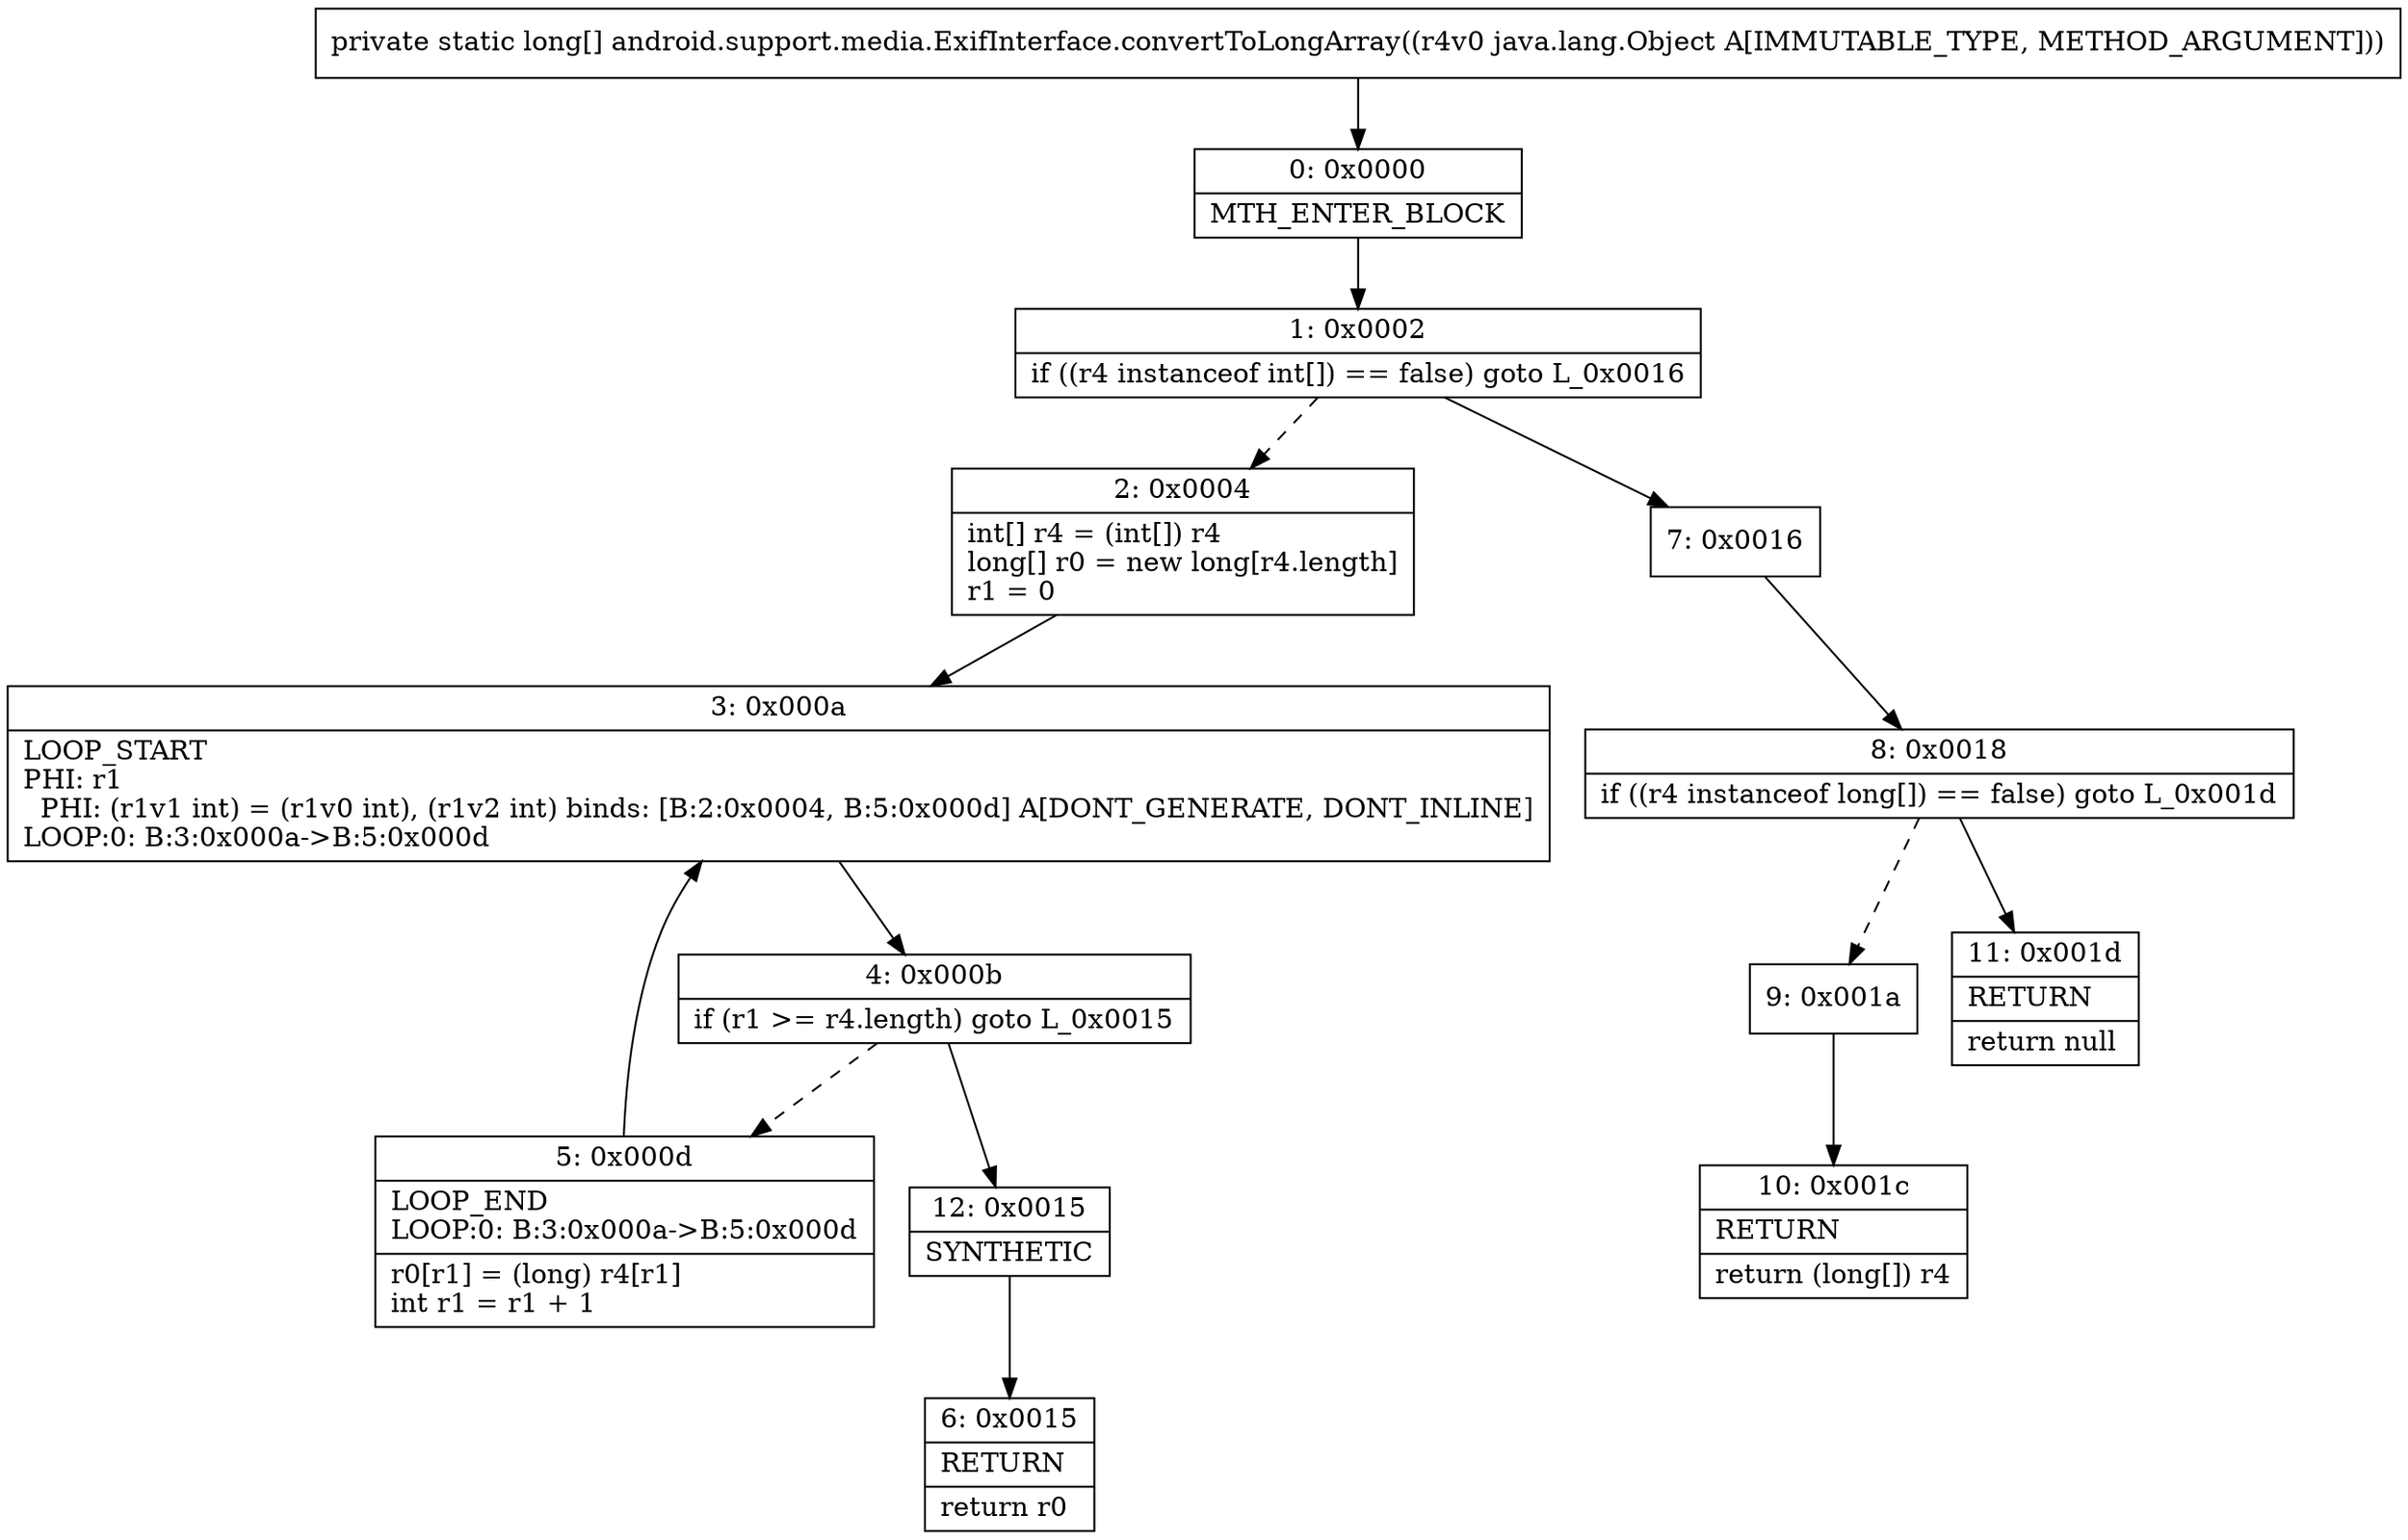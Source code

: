 digraph "CFG forandroid.support.media.ExifInterface.convertToLongArray(Ljava\/lang\/Object;)[J" {
Node_0 [shape=record,label="{0\:\ 0x0000|MTH_ENTER_BLOCK\l}"];
Node_1 [shape=record,label="{1\:\ 0x0002|if ((r4 instanceof int[]) == false) goto L_0x0016\l}"];
Node_2 [shape=record,label="{2\:\ 0x0004|int[] r4 = (int[]) r4\llong[] r0 = new long[r4.length]\lr1 = 0\l}"];
Node_3 [shape=record,label="{3\:\ 0x000a|LOOP_START\lPHI: r1 \l  PHI: (r1v1 int) = (r1v0 int), (r1v2 int) binds: [B:2:0x0004, B:5:0x000d] A[DONT_GENERATE, DONT_INLINE]\lLOOP:0: B:3:0x000a\-\>B:5:0x000d\l}"];
Node_4 [shape=record,label="{4\:\ 0x000b|if (r1 \>= r4.length) goto L_0x0015\l}"];
Node_5 [shape=record,label="{5\:\ 0x000d|LOOP_END\lLOOP:0: B:3:0x000a\-\>B:5:0x000d\l|r0[r1] = (long) r4[r1]\lint r1 = r1 + 1\l}"];
Node_6 [shape=record,label="{6\:\ 0x0015|RETURN\l|return r0\l}"];
Node_7 [shape=record,label="{7\:\ 0x0016}"];
Node_8 [shape=record,label="{8\:\ 0x0018|if ((r4 instanceof long[]) == false) goto L_0x001d\l}"];
Node_9 [shape=record,label="{9\:\ 0x001a}"];
Node_10 [shape=record,label="{10\:\ 0x001c|RETURN\l|return (long[]) r4\l}"];
Node_11 [shape=record,label="{11\:\ 0x001d|RETURN\l|return null\l}"];
Node_12 [shape=record,label="{12\:\ 0x0015|SYNTHETIC\l}"];
MethodNode[shape=record,label="{private static long[] android.support.media.ExifInterface.convertToLongArray((r4v0 java.lang.Object A[IMMUTABLE_TYPE, METHOD_ARGUMENT])) }"];
MethodNode -> Node_0;
Node_0 -> Node_1;
Node_1 -> Node_2[style=dashed];
Node_1 -> Node_7;
Node_2 -> Node_3;
Node_3 -> Node_4;
Node_4 -> Node_5[style=dashed];
Node_4 -> Node_12;
Node_5 -> Node_3;
Node_7 -> Node_8;
Node_8 -> Node_9[style=dashed];
Node_8 -> Node_11;
Node_9 -> Node_10;
Node_12 -> Node_6;
}

